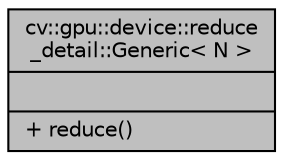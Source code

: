 digraph "cv::gpu::device::reduce_detail::Generic&lt; N &gt;"
{
 // LATEX_PDF_SIZE
  edge [fontname="Helvetica",fontsize="10",labelfontname="Helvetica",labelfontsize="10"];
  node [fontname="Helvetica",fontsize="10",shape=record];
  Node1 [label="{cv::gpu::device::reduce\l_detail::Generic\< N \>\n||+ reduce()\l}",height=0.2,width=0.4,color="black", fillcolor="grey75", style="filled", fontcolor="black",tooltip=" "];
}
